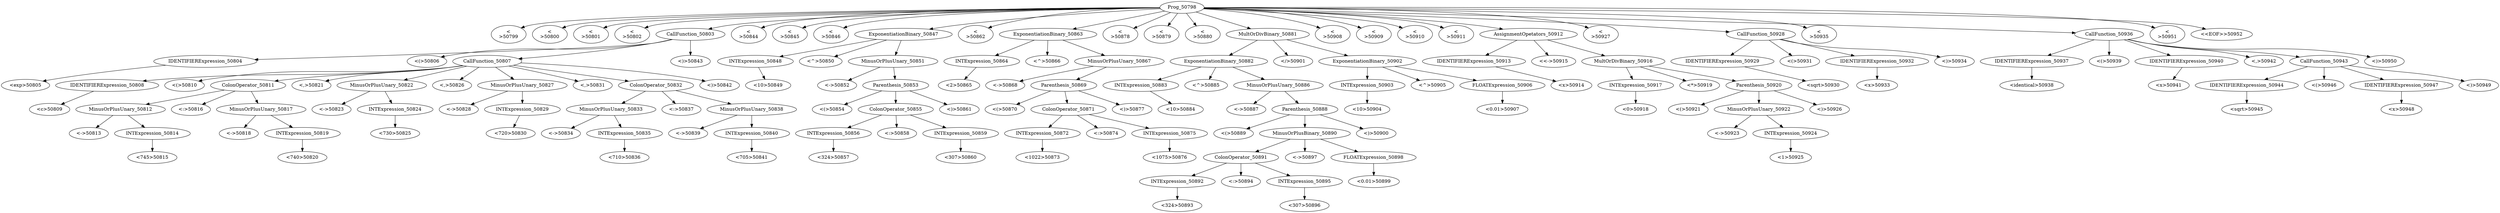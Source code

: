 digraph {

"Prog_50798"->"<
>50799";
"Prog_50798"->"<
>50800";
"Prog_50798"->"<
>50801";
"Prog_50798"->"<
>50802";
"Prog_50798"->"CallFunction_50803";
"CallFunction_50803"->"IDENTIFIERExpression_50804";
"IDENTIFIERExpression_50804"->"<exp>50805";
"CallFunction_50803"->"<(>50806";
"CallFunction_50803"->"CallFunction_50807";
"CallFunction_50807"->"IDENTIFIERExpression_50808";
"IDENTIFIERExpression_50808"->"<c>50809";
"CallFunction_50807"->"<(>50810";
"CallFunction_50807"->"ColonOperator_50811";
"ColonOperator_50811"->"MinusOrPlusUnary_50812";
"MinusOrPlusUnary_50812"->"<->50813";
"MinusOrPlusUnary_50812"->"INTExpression_50814";
"INTExpression_50814"->"<745>50815";
"ColonOperator_50811"->"<:>50816";
"ColonOperator_50811"->"MinusOrPlusUnary_50817";
"MinusOrPlusUnary_50817"->"<->50818";
"MinusOrPlusUnary_50817"->"INTExpression_50819";
"INTExpression_50819"->"<740>50820";
"CallFunction_50807"->"<,>50821";
"CallFunction_50807"->"MinusOrPlusUnary_50822";
"MinusOrPlusUnary_50822"->"<->50823";
"MinusOrPlusUnary_50822"->"INTExpression_50824";
"INTExpression_50824"->"<730>50825";
"CallFunction_50807"->"<,>50826";
"CallFunction_50807"->"MinusOrPlusUnary_50827";
"MinusOrPlusUnary_50827"->"<->50828";
"MinusOrPlusUnary_50827"->"INTExpression_50829";
"INTExpression_50829"->"<720>50830";
"CallFunction_50807"->"<,>50831";
"CallFunction_50807"->"ColonOperator_50832";
"ColonOperator_50832"->"MinusOrPlusUnary_50833";
"MinusOrPlusUnary_50833"->"<->50834";
"MinusOrPlusUnary_50833"->"INTExpression_50835";
"INTExpression_50835"->"<710>50836";
"ColonOperator_50832"->"<:>50837";
"ColonOperator_50832"->"MinusOrPlusUnary_50838";
"MinusOrPlusUnary_50838"->"<->50839";
"MinusOrPlusUnary_50838"->"INTExpression_50840";
"INTExpression_50840"->"<705>50841";
"CallFunction_50807"->"<)>50842";
"CallFunction_50803"->"<)>50843";
"Prog_50798"->"<
>50844";
"Prog_50798"->"<
>50845";
"Prog_50798"->"<
>50846";
"Prog_50798"->"ExponentiationBinary_50847";
"ExponentiationBinary_50847"->"INTExpression_50848";
"INTExpression_50848"->"<10>50849";
"ExponentiationBinary_50847"->"<^>50850";
"ExponentiationBinary_50847"->"MinusOrPlusUnary_50851";
"MinusOrPlusUnary_50851"->"<->50852";
"MinusOrPlusUnary_50851"->"Parenthesis_50853";
"Parenthesis_50853"->"<(>50854";
"Parenthesis_50853"->"ColonOperator_50855";
"ColonOperator_50855"->"INTExpression_50856";
"INTExpression_50856"->"<324>50857";
"ColonOperator_50855"->"<:>50858";
"ColonOperator_50855"->"INTExpression_50859";
"INTExpression_50859"->"<307>50860";
"Parenthesis_50853"->"<)>50861";
"Prog_50798"->"<
>50862";
"Prog_50798"->"ExponentiationBinary_50863";
"ExponentiationBinary_50863"->"INTExpression_50864";
"INTExpression_50864"->"<2>50865";
"ExponentiationBinary_50863"->"<^>50866";
"ExponentiationBinary_50863"->"MinusOrPlusUnary_50867";
"MinusOrPlusUnary_50867"->"<->50868";
"MinusOrPlusUnary_50867"->"Parenthesis_50869";
"Parenthesis_50869"->"<(>50870";
"Parenthesis_50869"->"ColonOperator_50871";
"ColonOperator_50871"->"INTExpression_50872";
"INTExpression_50872"->"<1022>50873";
"ColonOperator_50871"->"<:>50874";
"ColonOperator_50871"->"INTExpression_50875";
"INTExpression_50875"->"<1075>50876";
"Parenthesis_50869"->"<)>50877";
"Prog_50798"->"<
>50878";
"Prog_50798"->"<
>50879";
"Prog_50798"->"<
>50880";
"Prog_50798"->"MultOrDivBinary_50881";
"MultOrDivBinary_50881"->"ExponentiationBinary_50882";
"ExponentiationBinary_50882"->"INTExpression_50883";
"INTExpression_50883"->"<10>50884";
"ExponentiationBinary_50882"->"<^>50885";
"ExponentiationBinary_50882"->"MinusOrPlusUnary_50886";
"MinusOrPlusUnary_50886"->"<->50887";
"MinusOrPlusUnary_50886"->"Parenthesis_50888";
"Parenthesis_50888"->"<(>50889";
"Parenthesis_50888"->"MinusOrPlusBinary_50890";
"MinusOrPlusBinary_50890"->"ColonOperator_50891";
"ColonOperator_50891"->"INTExpression_50892";
"INTExpression_50892"->"<324>50893";
"ColonOperator_50891"->"<:>50894";
"ColonOperator_50891"->"INTExpression_50895";
"INTExpression_50895"->"<307>50896";
"MinusOrPlusBinary_50890"->"<->50897";
"MinusOrPlusBinary_50890"->"FLOATExpression_50898";
"FLOATExpression_50898"->"<0.01>50899";
"Parenthesis_50888"->"<)>50900";
"MultOrDivBinary_50881"->"</>50901";
"MultOrDivBinary_50881"->"ExponentiationBinary_50902";
"ExponentiationBinary_50902"->"INTExpression_50903";
"INTExpression_50903"->"<10>50904";
"ExponentiationBinary_50902"->"<^>50905";
"ExponentiationBinary_50902"->"FLOATExpression_50906";
"FLOATExpression_50906"->"<0.01>50907";
"Prog_50798"->"<
>50908";
"Prog_50798"->"<
>50909";
"Prog_50798"->"<
>50910";
"Prog_50798"->"<
>50911";
"Prog_50798"->"AssignmentOpetators_50912";
"AssignmentOpetators_50912"->"IDENTIFIERExpression_50913";
"IDENTIFIERExpression_50913"->"<x>50914";
"AssignmentOpetators_50912"->"<<->50915";
"AssignmentOpetators_50912"->"MultOrDivBinary_50916";
"MultOrDivBinary_50916"->"INTExpression_50917";
"INTExpression_50917"->"<0>50918";
"MultOrDivBinary_50916"->"<*>50919";
"MultOrDivBinary_50916"->"Parenthesis_50920";
"Parenthesis_50920"->"<(>50921";
"Parenthesis_50920"->"MinusOrPlusUnary_50922";
"MinusOrPlusUnary_50922"->"<->50923";
"MinusOrPlusUnary_50922"->"INTExpression_50924";
"INTExpression_50924"->"<1>50925";
"Parenthesis_50920"->"<)>50926";
"Prog_50798"->"<
>50927";
"Prog_50798"->"CallFunction_50928";
"CallFunction_50928"->"IDENTIFIERExpression_50929";
"IDENTIFIERExpression_50929"->"<sqrt>50930";
"CallFunction_50928"->"<(>50931";
"CallFunction_50928"->"IDENTIFIERExpression_50932";
"IDENTIFIERExpression_50932"->"<x>50933";
"CallFunction_50928"->"<)>50934";
"Prog_50798"->"<
>50935";
"Prog_50798"->"CallFunction_50936";
"CallFunction_50936"->"IDENTIFIERExpression_50937";
"IDENTIFIERExpression_50937"->"<identical>50938";
"CallFunction_50936"->"<(>50939";
"CallFunction_50936"->"IDENTIFIERExpression_50940";
"IDENTIFIERExpression_50940"->"<x>50941";
"CallFunction_50936"->"<,>50942";
"CallFunction_50936"->"CallFunction_50943";
"CallFunction_50943"->"IDENTIFIERExpression_50944";
"IDENTIFIERExpression_50944"->"<sqrt>50945";
"CallFunction_50943"->"<(>50946";
"CallFunction_50943"->"IDENTIFIERExpression_50947";
"IDENTIFIERExpression_50947"->"<x>50948";
"CallFunction_50943"->"<)>50949";
"CallFunction_50936"->"<)>50950";
"Prog_50798"->"<
>50951";
"Prog_50798"->"<<EOF>>50952";
}
